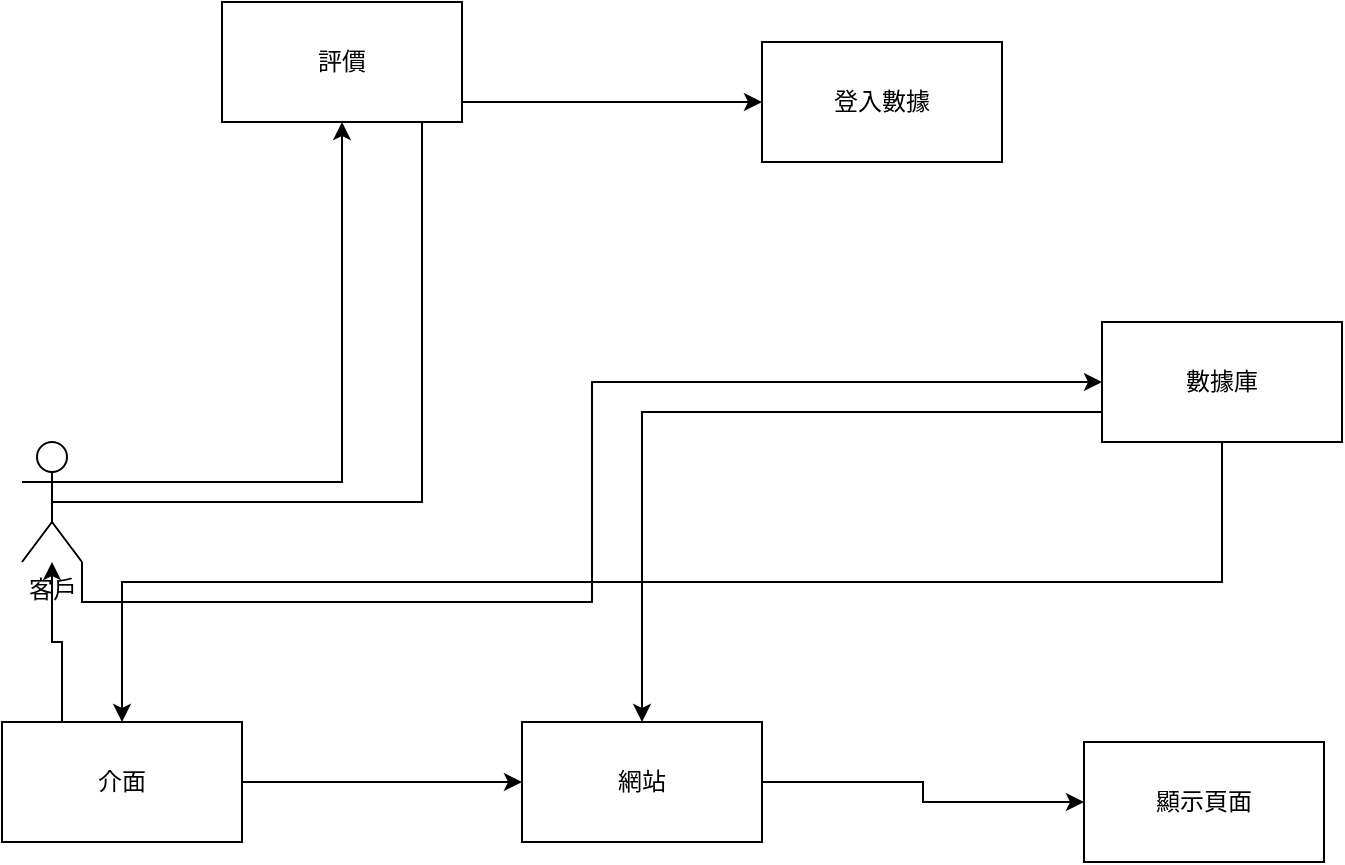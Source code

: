<mxfile version="22.1.17" type="device">
  <diagram name="第 1 页" id="oZHfy60B06Gg_I67x8Qi">
    <mxGraphModel dx="1034" dy="459" grid="1" gridSize="10" guides="1" tooltips="1" connect="1" arrows="1" fold="1" page="1" pageScale="1" pageWidth="827" pageHeight="1169" math="0" shadow="0">
      <root>
        <mxCell id="0" />
        <mxCell id="1" parent="0" />
        <mxCell id="KL-YzWmICsVjGZMYXzRP-44" style="edgeStyle=orthogonalEdgeStyle;rounded=0;orthogonalLoop=1;jettySize=auto;html=1;exitX=1;exitY=0.333;exitDx=0;exitDy=0;exitPerimeter=0;entryX=0.5;entryY=1;entryDx=0;entryDy=0;" edge="1" parent="1" source="KL-YzWmICsVjGZMYXzRP-37" target="KL-YzWmICsVjGZMYXzRP-38">
          <mxGeometry relative="1" as="geometry" />
        </mxCell>
        <mxCell id="KL-YzWmICsVjGZMYXzRP-45" style="edgeStyle=orthogonalEdgeStyle;rounded=0;orthogonalLoop=1;jettySize=auto;html=1;exitX=0.5;exitY=0.5;exitDx=0;exitDy=0;exitPerimeter=0;entryX=0;entryY=0.5;entryDx=0;entryDy=0;" edge="1" parent="1" source="KL-YzWmICsVjGZMYXzRP-37" target="KL-YzWmICsVjGZMYXzRP-41">
          <mxGeometry relative="1" as="geometry" />
        </mxCell>
        <mxCell id="KL-YzWmICsVjGZMYXzRP-46" style="edgeStyle=orthogonalEdgeStyle;rounded=0;orthogonalLoop=1;jettySize=auto;html=1;exitX=1;exitY=1;exitDx=0;exitDy=0;exitPerimeter=0;entryX=0;entryY=0.5;entryDx=0;entryDy=0;" edge="1" parent="1" source="KL-YzWmICsVjGZMYXzRP-37" target="KL-YzWmICsVjGZMYXzRP-42">
          <mxGeometry relative="1" as="geometry" />
        </mxCell>
        <mxCell id="KL-YzWmICsVjGZMYXzRP-37" value="&lt;font style=&quot;vertical-align: inherit;&quot;&gt;&lt;font style=&quot;vertical-align: inherit;&quot;&gt;客戶&lt;/font&gt;&lt;/font&gt;" style="shape=umlActor;verticalLabelPosition=bottom;verticalAlign=top;html=1;outlineConnect=0;" vertex="1" parent="1">
          <mxGeometry x="110" y="270" width="30" height="60" as="geometry" />
        </mxCell>
        <mxCell id="KL-YzWmICsVjGZMYXzRP-38" value="&lt;font style=&quot;vertical-align: inherit;&quot;&gt;&lt;font style=&quot;vertical-align: inherit;&quot;&gt;評價&lt;/font&gt;&lt;/font&gt;" style="rounded=0;whiteSpace=wrap;html=1;" vertex="1" parent="1">
          <mxGeometry x="210" y="50" width="120" height="60" as="geometry" />
        </mxCell>
        <mxCell id="KL-YzWmICsVjGZMYXzRP-47" style="edgeStyle=orthogonalEdgeStyle;rounded=0;orthogonalLoop=1;jettySize=auto;html=1;exitX=0.25;exitY=0;exitDx=0;exitDy=0;" edge="1" parent="1" source="KL-YzWmICsVjGZMYXzRP-39" target="KL-YzWmICsVjGZMYXzRP-37">
          <mxGeometry relative="1" as="geometry" />
        </mxCell>
        <mxCell id="KL-YzWmICsVjGZMYXzRP-48" style="edgeStyle=orthogonalEdgeStyle;rounded=0;orthogonalLoop=1;jettySize=auto;html=1;exitX=1;exitY=0.5;exitDx=0;exitDy=0;entryX=0;entryY=0.5;entryDx=0;entryDy=0;" edge="1" parent="1" source="KL-YzWmICsVjGZMYXzRP-39" target="KL-YzWmICsVjGZMYXzRP-40">
          <mxGeometry relative="1" as="geometry" />
        </mxCell>
        <mxCell id="KL-YzWmICsVjGZMYXzRP-39" value="&lt;font style=&quot;vertical-align: inherit;&quot;&gt;&lt;font style=&quot;vertical-align: inherit;&quot;&gt;介面&lt;/font&gt;&lt;/font&gt;" style="rounded=0;whiteSpace=wrap;html=1;" vertex="1" parent="1">
          <mxGeometry x="100" y="410" width="120" height="60" as="geometry" />
        </mxCell>
        <mxCell id="KL-YzWmICsVjGZMYXzRP-49" style="edgeStyle=orthogonalEdgeStyle;rounded=0;orthogonalLoop=1;jettySize=auto;html=1;exitX=1;exitY=0.5;exitDx=0;exitDy=0;" edge="1" parent="1" source="KL-YzWmICsVjGZMYXzRP-40" target="KL-YzWmICsVjGZMYXzRP-43">
          <mxGeometry relative="1" as="geometry" />
        </mxCell>
        <mxCell id="KL-YzWmICsVjGZMYXzRP-40" value="&lt;font style=&quot;vertical-align: inherit;&quot;&gt;&lt;font style=&quot;vertical-align: inherit;&quot;&gt;網站&lt;/font&gt;&lt;/font&gt;" style="rounded=0;whiteSpace=wrap;html=1;" vertex="1" parent="1">
          <mxGeometry x="360" y="410" width="120" height="60" as="geometry" />
        </mxCell>
        <mxCell id="KL-YzWmICsVjGZMYXzRP-41" value="&lt;font style=&quot;vertical-align: inherit;&quot;&gt;&lt;font style=&quot;vertical-align: inherit;&quot;&gt;登入數據&lt;/font&gt;&lt;/font&gt;" style="rounded=0;whiteSpace=wrap;html=1;" vertex="1" parent="1">
          <mxGeometry x="480" y="70" width="120" height="60" as="geometry" />
        </mxCell>
        <mxCell id="KL-YzWmICsVjGZMYXzRP-50" style="edgeStyle=orthogonalEdgeStyle;rounded=0;orthogonalLoop=1;jettySize=auto;html=1;exitX=0;exitY=0.75;exitDx=0;exitDy=0;" edge="1" parent="1" source="KL-YzWmICsVjGZMYXzRP-42" target="KL-YzWmICsVjGZMYXzRP-40">
          <mxGeometry relative="1" as="geometry" />
        </mxCell>
        <mxCell id="KL-YzWmICsVjGZMYXzRP-52" style="edgeStyle=orthogonalEdgeStyle;rounded=0;orthogonalLoop=1;jettySize=auto;html=1;exitX=0.5;exitY=1;exitDx=0;exitDy=0;" edge="1" parent="1" source="KL-YzWmICsVjGZMYXzRP-42" target="KL-YzWmICsVjGZMYXzRP-39">
          <mxGeometry relative="1" as="geometry" />
        </mxCell>
        <mxCell id="KL-YzWmICsVjGZMYXzRP-42" value="&lt;font style=&quot;vertical-align: inherit;&quot;&gt;&lt;font style=&quot;vertical-align: inherit;&quot;&gt;數據庫&lt;/font&gt;&lt;/font&gt;" style="rounded=0;whiteSpace=wrap;html=1;" vertex="1" parent="1">
          <mxGeometry x="650" y="210" width="120" height="60" as="geometry" />
        </mxCell>
        <mxCell id="KL-YzWmICsVjGZMYXzRP-43" value="&lt;font style=&quot;vertical-align: inherit;&quot;&gt;&lt;font style=&quot;vertical-align: inherit;&quot;&gt;&lt;font style=&quot;vertical-align: inherit;&quot;&gt;&lt;font style=&quot;vertical-align: inherit;&quot;&gt;顯示頁面&lt;/font&gt;&lt;/font&gt;&lt;/font&gt;&lt;/font&gt;" style="rounded=0;whiteSpace=wrap;html=1;" vertex="1" parent="1">
          <mxGeometry x="641" y="420" width="120" height="60" as="geometry" />
        </mxCell>
      </root>
    </mxGraphModel>
  </diagram>
</mxfile>
